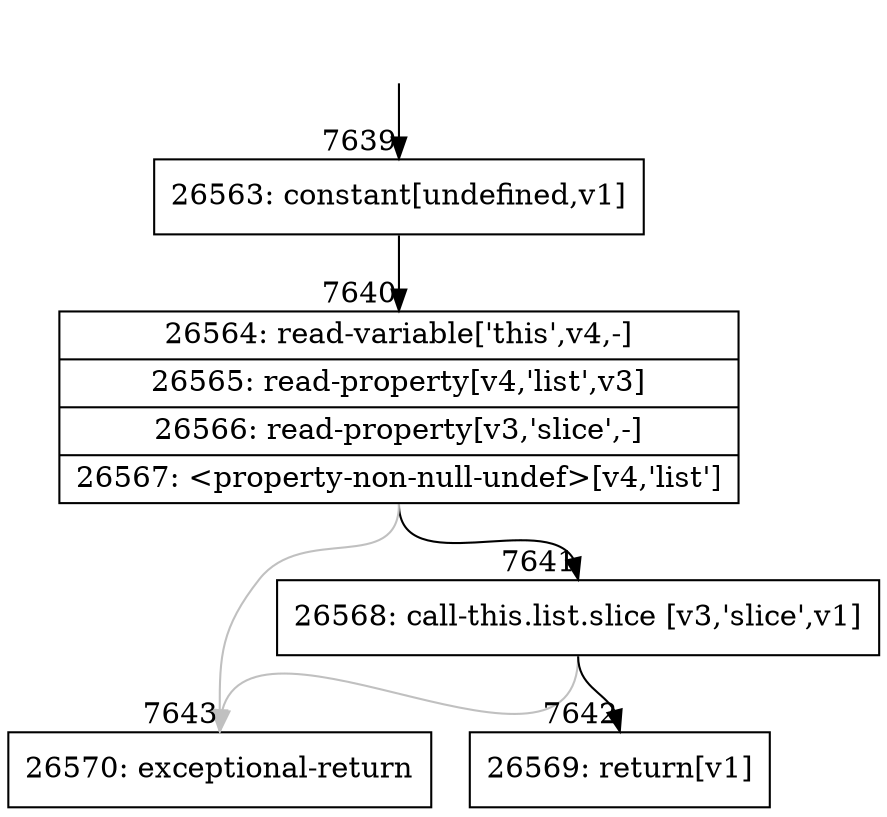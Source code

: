 digraph {
rankdir="TD"
BB_entry642[shape=none,label=""];
BB_entry642 -> BB7639 [tailport=s, headport=n, headlabel="    7639"]
BB7639 [shape=record label="{26563: constant[undefined,v1]}" ] 
BB7639 -> BB7640 [tailport=s, headport=n, headlabel="      7640"]
BB7640 [shape=record label="{26564: read-variable['this',v4,-]|26565: read-property[v4,'list',v3]|26566: read-property[v3,'slice',-]|26567: \<property-non-null-undef\>[v4,'list']}" ] 
BB7640 -> BB7641 [tailport=s, headport=n, headlabel="      7641"]
BB7640 -> BB7643 [tailport=s, headport=n, color=gray, headlabel="      7643"]
BB7641 [shape=record label="{26568: call-this.list.slice [v3,'slice',v1]}" ] 
BB7641 -> BB7642 [tailport=s, headport=n, headlabel="      7642"]
BB7641 -> BB7643 [tailport=s, headport=n, color=gray]
BB7642 [shape=record label="{26569: return[v1]}" ] 
BB7643 [shape=record label="{26570: exceptional-return}" ] 
//#$~ 14081
}
